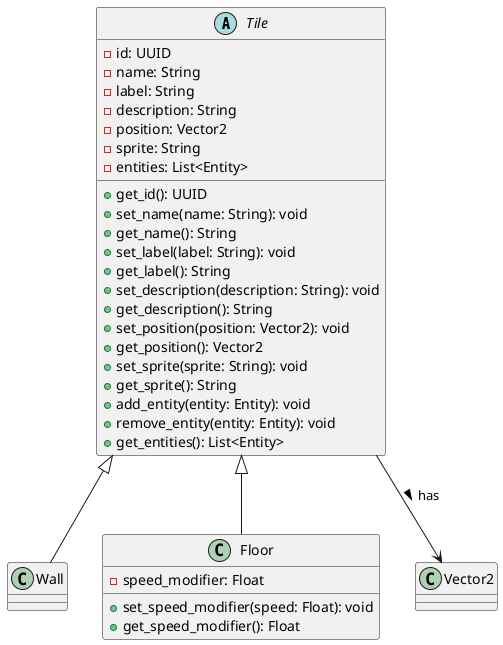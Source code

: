 @startuml

' Tile hierarchy

abstract class Tile {
  -id: UUID
  -name: String
  -label: String
  -description: String
  -position: Vector2
  -sprite: String
  -entities: List<Entity>
  +get_id(): UUID
  +set_name(name: String): void
  +get_name(): String
  +set_label(label: String): void
  +get_label(): String
  +set_description(description: String): void
  +get_description(): String
  +set_position(position: Vector2): void
  +get_position(): Vector2
  +set_sprite(sprite: String): void
  +get_sprite(): String
  +add_entity(entity: Entity): void
  +remove_entity(entity: Entity): void
  +get_entities(): List<Entity>
}

class Wall

Tile <|-- Wall

class Floor {
  -speed_modifier: Float
  +set_speed_modifier(speed: Float): void
  +get_speed_modifier(): Float
}

Tile <|-- Floor
Tile --> Vector2 : has >

@enduml
